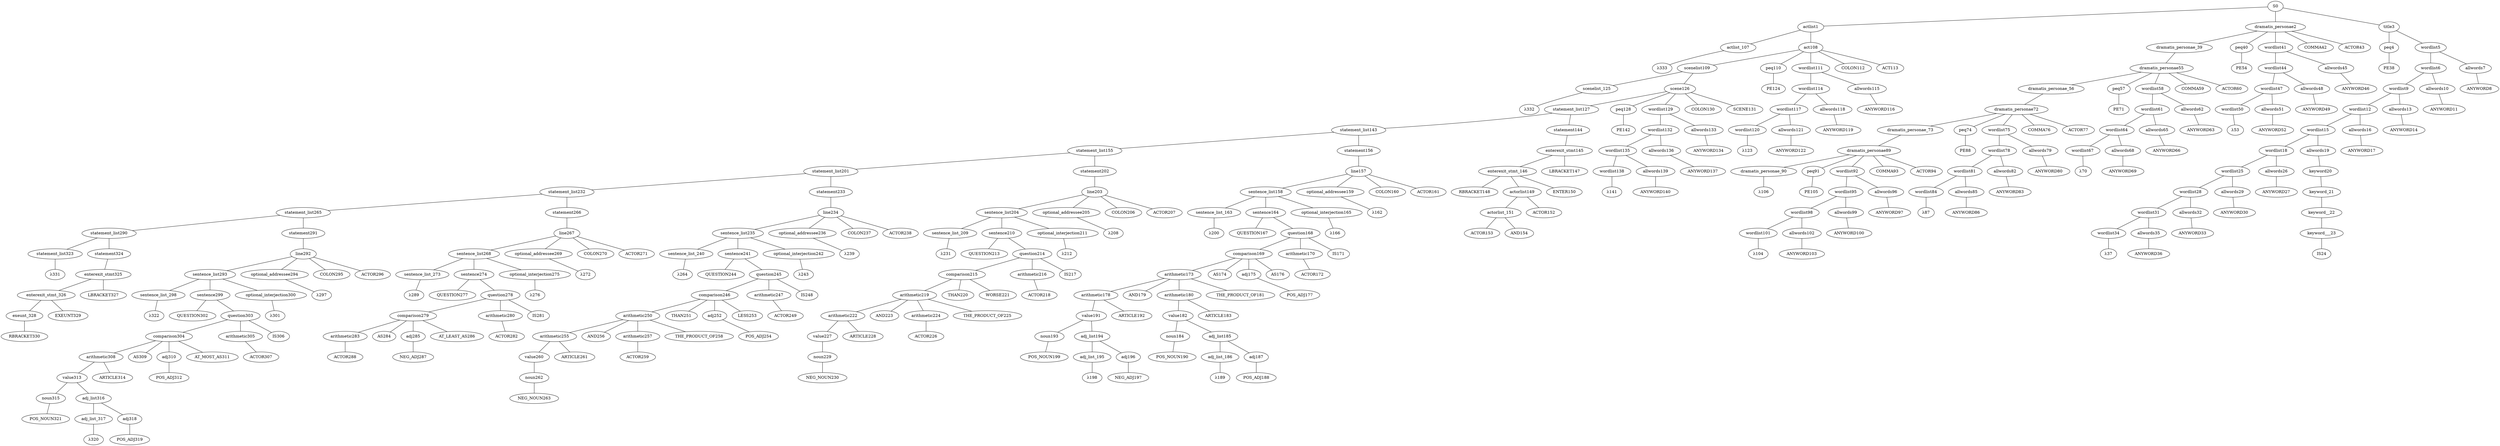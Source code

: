 strict graph {
	S0 -- actlist1
	S0 -- dramatis_personae2
	S0 -- title3

	title3 -- peq4
	title3 -- wordlist5

	wordlist5 -- wordlist6
	wordlist5 -- allwords7

	allwords7 -- ANYWORD8


	wordlist6 -- wordlist9
	wordlist6 -- allwords10

	allwords10 -- ANYWORD11


	wordlist9 -- wordlist12
	wordlist9 -- allwords13

	allwords13 -- ANYWORD14


	wordlist12 -- wordlist15
	wordlist12 -- allwords16

	allwords16 -- ANYWORD17


	wordlist15 -- wordlist18
	wordlist15 -- allwords19

	allwords19 -- keyword20

	keyword20 -- keyword_21

	keyword_21 -- keyword__22

	keyword__22 -- keyword___23

	keyword___23 -- IS24


	wordlist18 -- wordlist25
	wordlist18 -- allwords26

	allwords26 -- ANYWORD27


	wordlist25 -- wordlist28
	wordlist25 -- allwords29

	allwords29 -- ANYWORD30


	wordlist28 -- wordlist31
	wordlist28 -- allwords32

	allwords32 -- ANYWORD33


	wordlist31 -- wordlist34
	wordlist31 -- allwords35

	allwords35 -- ANYWORD36


	wordlist34 -- λ37

	peq4 -- PE38


	dramatis_personae2 -- dramatis_personae_39
	dramatis_personae2 -- peq40
	dramatis_personae2 -- wordlist41
	dramatis_personae2 -- COMMA42
	dramatis_personae2 -- ACTOR43



	wordlist41 -- wordlist44
	wordlist41 -- allwords45

	allwords45 -- ANYWORD46


	wordlist44 -- wordlist47
	wordlist44 -- allwords48

	allwords48 -- ANYWORD49


	wordlist47 -- wordlist50
	wordlist47 -- allwords51

	allwords51 -- ANYWORD52


	wordlist50 -- λ53

	peq40 -- PE54


	dramatis_personae_39 -- dramatis_personae55

	dramatis_personae55 -- dramatis_personae_56
	dramatis_personae55 -- peq57
	dramatis_personae55 -- wordlist58
	dramatis_personae55 -- COMMA59
	dramatis_personae55 -- ACTOR60



	wordlist58 -- wordlist61
	wordlist58 -- allwords62

	allwords62 -- ANYWORD63


	wordlist61 -- wordlist64
	wordlist61 -- allwords65

	allwords65 -- ANYWORD66


	wordlist64 -- wordlist67
	wordlist64 -- allwords68

	allwords68 -- ANYWORD69


	wordlist67 -- λ70

	peq57 -- PE71


	dramatis_personae_56 -- dramatis_personae72

	dramatis_personae72 -- dramatis_personae_73
	dramatis_personae72 -- peq74
	dramatis_personae72 -- wordlist75
	dramatis_personae72 -- COMMA76
	dramatis_personae72 -- ACTOR77



	wordlist75 -- wordlist78
	wordlist75 -- allwords79

	allwords79 -- ANYWORD80


	wordlist78 -- wordlist81
	wordlist78 -- allwords82

	allwords82 -- ANYWORD83


	wordlist81 -- wordlist84
	wordlist81 -- allwords85

	allwords85 -- ANYWORD86


	wordlist84 -- λ87

	peq74 -- PE88


	dramatis_personae_73 -- dramatis_personae89

	dramatis_personae89 -- dramatis_personae_90
	dramatis_personae89 -- peq91
	dramatis_personae89 -- wordlist92
	dramatis_personae89 -- COMMA93
	dramatis_personae89 -- ACTOR94



	wordlist92 -- wordlist95
	wordlist92 -- allwords96

	allwords96 -- ANYWORD97


	wordlist95 -- wordlist98
	wordlist95 -- allwords99

	allwords99 -- ANYWORD100


	wordlist98 -- wordlist101
	wordlist98 -- allwords102

	allwords102 -- ANYWORD103


	wordlist101 -- λ104

	peq91 -- PE105


	dramatis_personae_90 -- λ106

	actlist1 -- actlist_107
	actlist1 -- act108

	act108 -- scenelist109
	act108 -- peq110
	act108 -- wordlist111
	act108 -- COLON112
	act108 -- ACT113



	wordlist111 -- wordlist114
	wordlist111 -- allwords115

	allwords115 -- ANYWORD116


	wordlist114 -- wordlist117
	wordlist114 -- allwords118

	allwords118 -- ANYWORD119


	wordlist117 -- wordlist120
	wordlist117 -- allwords121

	allwords121 -- ANYWORD122


	wordlist120 -- λ123

	peq110 -- PE124


	scenelist109 -- scenelist_125
	scenelist109 -- scene126

	scene126 -- statement_list127
	scene126 -- peq128
	scene126 -- wordlist129
	scene126 -- COLON130
	scene126 -- SCENE131



	wordlist129 -- wordlist132
	wordlist129 -- allwords133

	allwords133 -- ANYWORD134


	wordlist132 -- wordlist135
	wordlist132 -- allwords136

	allwords136 -- ANYWORD137


	wordlist135 -- wordlist138
	wordlist135 -- allwords139

	allwords139 -- ANYWORD140


	wordlist138 -- λ141

	peq128 -- PE142


	statement_list127 -- statement_list143
	statement_list127 -- statement144

	statement144 -- enterexit_stmt145

	enterexit_stmt145 -- enterexit_stmt_146
	enterexit_stmt145 -- LBRACKET147


	enterexit_stmt_146 -- RBRACKET148
	enterexit_stmt_146 -- actorlist149
	enterexit_stmt_146 -- ENTER150


	actorlist149 -- actorlist_151
	actorlist149 -- ACTOR152


	actorlist_151 -- ACTOR153
	actorlist_151 -- AND154




	statement_list143 -- statement_list155
	statement_list143 -- statement156

	statement156 -- line157

	line157 -- sentence_list158
	line157 -- optional_addressee159
	line157 -- COLON160
	line157 -- ACTOR161



	optional_addressee159 -- λ162

	sentence_list158 -- sentence_list_163
	sentence_list158 -- sentence164
	sentence_list158 -- optional_interjection165

	optional_interjection165 -- λ166

	sentence164 -- QUESTION167
	sentence164 -- question168

	question168 -- comparison169
	question168 -- arithmetic170
	question168 -- IS171


	arithmetic170 -- ACTOR172


	comparison169 -- arithmetic173
	comparison169 -- AS174
	comparison169 -- adj175
	comparison169 -- AS176


	adj175 -- POS_ADJ177



	arithmetic173 -- arithmetic178
	arithmetic173 -- AND179
	arithmetic173 -- arithmetic180
	arithmetic173 -- THE_PRODUCT_OF181


	arithmetic180 -- value182
	arithmetic180 -- ARTICLE183


	value182 -- noun184
	value182 -- adj_list185

	adj_list185 -- adj_list_186
	adj_list185 -- adj187

	adj187 -- POS_ADJ188


	adj_list_186 -- λ189

	noun184 -- POS_NOUN190



	arithmetic178 -- value191
	arithmetic178 -- ARTICLE192


	value191 -- noun193
	value191 -- adj_list194

	adj_list194 -- adj_list_195
	adj_list194 -- adj196

	adj196 -- NEG_ADJ197


	adj_list_195 -- λ198

	noun193 -- POS_NOUN199



	sentence_list_163 -- λ200

	statement_list155 -- statement_list201
	statement_list155 -- statement202

	statement202 -- line203

	line203 -- sentence_list204
	line203 -- optional_addressee205
	line203 -- COLON206
	line203 -- ACTOR207



	optional_addressee205 -- λ208

	sentence_list204 -- sentence_list_209
	sentence_list204 -- sentence210
	sentence_list204 -- optional_interjection211

	optional_interjection211 -- λ212

	sentence210 -- QUESTION213
	sentence210 -- question214

	question214 -- comparison215
	question214 -- arithmetic216
	question214 -- IS217


	arithmetic216 -- ACTOR218


	comparison215 -- arithmetic219
	comparison215 -- THAN220
	comparison215 -- WORSE221



	arithmetic219 -- arithmetic222
	arithmetic219 -- AND223
	arithmetic219 -- arithmetic224
	arithmetic219 -- THE_PRODUCT_OF225


	arithmetic224 -- ACTOR226



	arithmetic222 -- value227
	arithmetic222 -- ARTICLE228


	value227 -- noun229

	noun229 -- NEG_NOUN230



	sentence_list_209 -- λ231

	statement_list201 -- statement_list232
	statement_list201 -- statement233

	statement233 -- line234

	line234 -- sentence_list235
	line234 -- optional_addressee236
	line234 -- COLON237
	line234 -- ACTOR238



	optional_addressee236 -- λ239

	sentence_list235 -- sentence_list_240
	sentence_list235 -- sentence241
	sentence_list235 -- optional_interjection242

	optional_interjection242 -- λ243

	sentence241 -- QUESTION244
	sentence241 -- question245

	question245 -- comparison246
	question245 -- arithmetic247
	question245 -- IS248


	arithmetic247 -- ACTOR249


	comparison246 -- arithmetic250
	comparison246 -- THAN251
	comparison246 -- adj252
	comparison246 -- LESS253


	adj252 -- POS_ADJ254



	arithmetic250 -- arithmetic255
	arithmetic250 -- AND256
	arithmetic250 -- arithmetic257
	arithmetic250 -- THE_PRODUCT_OF258


	arithmetic257 -- ACTOR259



	arithmetic255 -- value260
	arithmetic255 -- ARTICLE261


	value260 -- noun262

	noun262 -- NEG_NOUN263



	sentence_list_240 -- λ264

	statement_list232 -- statement_list265
	statement_list232 -- statement266

	statement266 -- line267

	line267 -- sentence_list268
	line267 -- optional_addressee269
	line267 -- COLON270
	line267 -- ACTOR271



	optional_addressee269 -- λ272

	sentence_list268 -- sentence_list_273
	sentence_list268 -- sentence274
	sentence_list268 -- optional_interjection275

	optional_interjection275 -- λ276

	sentence274 -- QUESTION277
	sentence274 -- question278

	question278 -- comparison279
	question278 -- arithmetic280
	question278 -- IS281


	arithmetic280 -- ACTOR282


	comparison279 -- arithmetic283
	comparison279 -- AS284
	comparison279 -- adj285
	comparison279 -- AT_LEAST_AS286


	adj285 -- NEG_ADJ287



	arithmetic283 -- ACTOR288



	sentence_list_273 -- λ289

	statement_list265 -- statement_list290
	statement_list265 -- statement291

	statement291 -- line292

	line292 -- sentence_list293
	line292 -- optional_addressee294
	line292 -- COLON295
	line292 -- ACTOR296



	optional_addressee294 -- λ297

	sentence_list293 -- sentence_list_298
	sentence_list293 -- sentence299
	sentence_list293 -- optional_interjection300

	optional_interjection300 -- λ301

	sentence299 -- QUESTION302
	sentence299 -- question303

	question303 -- comparison304
	question303 -- arithmetic305
	question303 -- IS306


	arithmetic305 -- ACTOR307


	comparison304 -- arithmetic308
	comparison304 -- AS309
	comparison304 -- adj310
	comparison304 -- AT_MOST_AS311


	adj310 -- POS_ADJ312



	arithmetic308 -- value313
	arithmetic308 -- ARTICLE314


	value313 -- noun315
	value313 -- adj_list316

	adj_list316 -- adj_list_317
	adj_list316 -- adj318

	adj318 -- POS_ADJ319


	adj_list_317 -- λ320

	noun315 -- POS_NOUN321



	sentence_list_298 -- λ322

	statement_list290 -- statement_list323
	statement_list290 -- statement324

	statement324 -- enterexit_stmt325

	enterexit_stmt325 -- enterexit_stmt_326
	enterexit_stmt325 -- LBRACKET327


	enterexit_stmt_326 -- exeunt_328
	enterexit_stmt_326 -- EXEUNT329


	exeunt_328 -- RBRACKET330


	statement_list323 -- λ331

	scenelist_125 -- λ332

	actlist_107 -- λ333


}
